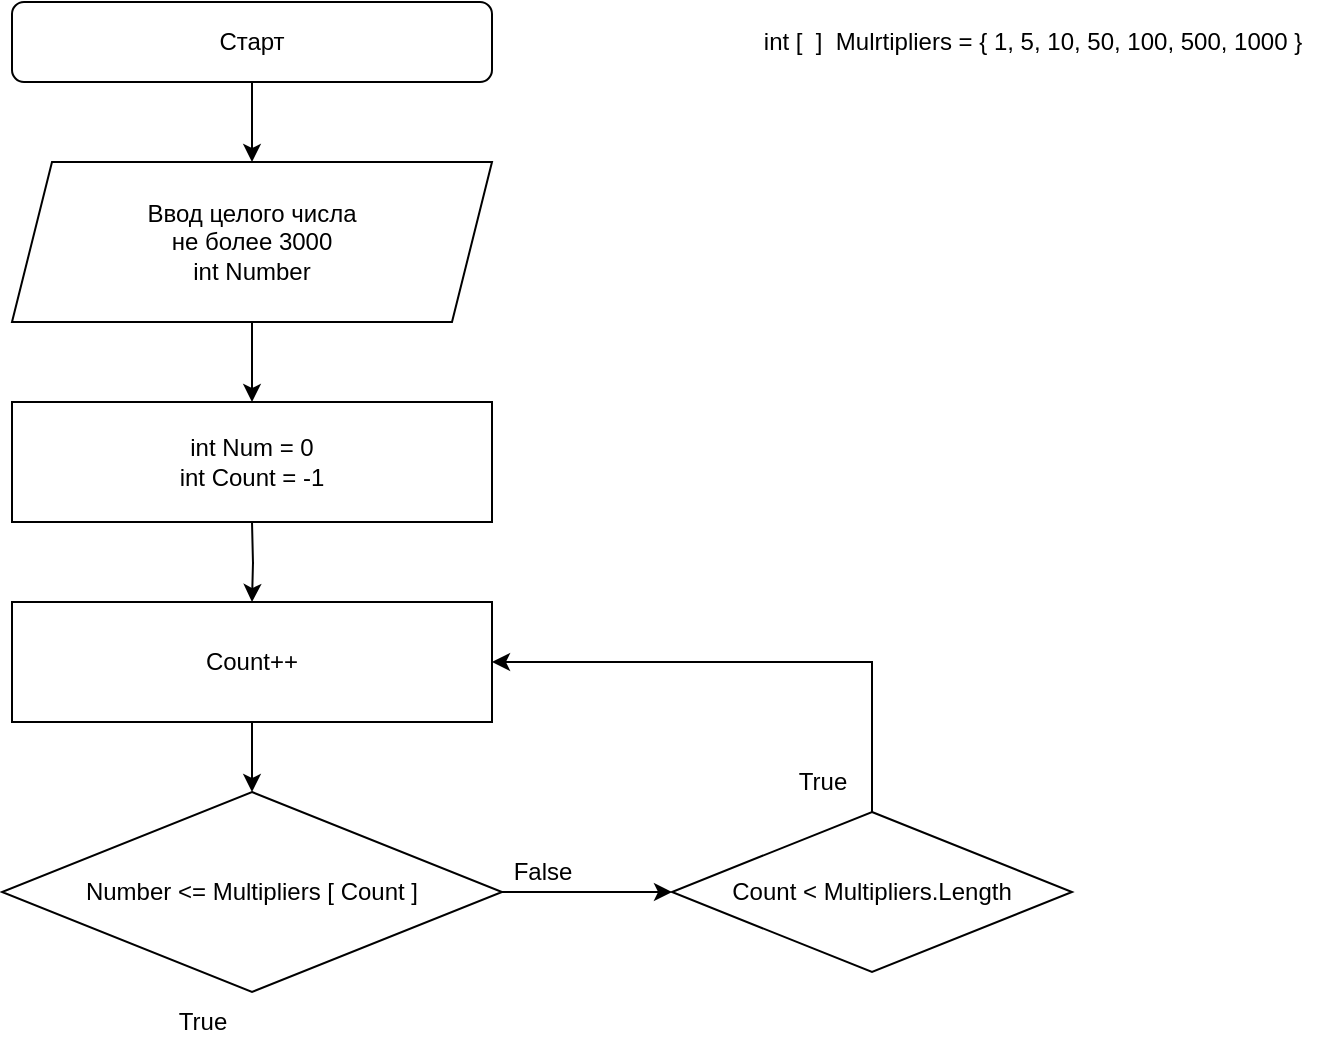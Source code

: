 <mxfile version="20.8.16" type="device"><diagram name="Страница 1" id="g7mCT_U9FajDZFnBk_3u"><mxGraphModel dx="909" dy="585" grid="1" gridSize="10" guides="1" tooltips="1" connect="1" arrows="1" fold="1" page="1" pageScale="1" pageWidth="1654" pageHeight="2336" background="none" math="0" shadow="0"><root><mxCell id="0"/><mxCell id="1" parent="0"/><mxCell id="E6KEra5IAv6EapaxdvuE-5" value="" style="edgeStyle=orthogonalEdgeStyle;rounded=0;orthogonalLoop=1;jettySize=auto;html=1;" parent="1" source="E6KEra5IAv6EapaxdvuE-1" target="E6KEra5IAv6EapaxdvuE-3" edge="1"><mxGeometry relative="1" as="geometry"/></mxCell><mxCell id="E6KEra5IAv6EapaxdvuE-1" value="Старт&lt;br&gt;" style="rounded=1;whiteSpace=wrap;html=1;" parent="1" vertex="1"><mxGeometry x="600" y="40" width="240" height="40" as="geometry"/></mxCell><mxCell id="xjL-85ROO22N0i1DfXiO-16" value="" style="edgeStyle=orthogonalEdgeStyle;rounded=0;orthogonalLoop=1;jettySize=auto;html=1;" edge="1" parent="1" source="E6KEra5IAv6EapaxdvuE-3" target="xjL-85ROO22N0i1DfXiO-15"><mxGeometry relative="1" as="geometry"/></mxCell><mxCell id="E6KEra5IAv6EapaxdvuE-3" value="Ввод целого числа &lt;br&gt;не более 3000&lt;br&gt;int Number" style="shape=parallelogram;perimeter=parallelogramPerimeter;whiteSpace=wrap;html=1;fixedSize=1;" parent="1" vertex="1"><mxGeometry x="600" y="120" width="240" height="80" as="geometry"/></mxCell><mxCell id="xjL-85ROO22N0i1DfXiO-6" value="" style="edgeStyle=orthogonalEdgeStyle;rounded=0;orthogonalLoop=1;jettySize=auto;html=1;" edge="1" parent="1"><mxGeometry relative="1" as="geometry"><mxPoint x="720" y="300" as="sourcePoint"/><mxPoint x="720" y="340" as="targetPoint"/></mxGeometry></mxCell><mxCell id="xjL-85ROO22N0i1DfXiO-3" value="True" style="text;html=1;align=center;verticalAlign=middle;resizable=0;points=[];autosize=1;strokeColor=none;fillColor=none;" vertex="1" parent="1"><mxGeometry x="670" y="535" width="50" height="30" as="geometry"/></mxCell><mxCell id="xjL-85ROO22N0i1DfXiO-15" value="int Num = 0&lt;br&gt;int Count = -1" style="rounded=0;whiteSpace=wrap;html=1;" vertex="1" parent="1"><mxGeometry x="600" y="240" width="240" height="60" as="geometry"/></mxCell><mxCell id="xjL-85ROO22N0i1DfXiO-20" value="int [&amp;nbsp; ]&amp;nbsp; Mulrtipliers = { 1, 5, 10, 50, 100, 500, 1000 }" style="text;html=1;align=center;verticalAlign=middle;resizable=0;points=[];autosize=1;strokeColor=none;fillColor=none;" vertex="1" parent="1"><mxGeometry x="965" y="45" width="290" height="30" as="geometry"/></mxCell><mxCell id="xjL-85ROO22N0i1DfXiO-25" value="" style="edgeStyle=orthogonalEdgeStyle;rounded=0;orthogonalLoop=1;jettySize=auto;html=1;" edge="1" parent="1" source="xjL-85ROO22N0i1DfXiO-22" target="xjL-85ROO22N0i1DfXiO-24"><mxGeometry relative="1" as="geometry"/></mxCell><mxCell id="xjL-85ROO22N0i1DfXiO-22" value="Number &amp;lt;= Multipliers [ Count ]" style="rhombus;whiteSpace=wrap;html=1;" vertex="1" parent="1"><mxGeometry x="595" y="435" width="250" height="100" as="geometry"/></mxCell><mxCell id="xjL-85ROO22N0i1DfXiO-23" value="False" style="text;html=1;align=center;verticalAlign=middle;resizable=0;points=[];autosize=1;strokeColor=none;fillColor=none;" vertex="1" parent="1"><mxGeometry x="840" y="460" width="50" height="30" as="geometry"/></mxCell><mxCell id="xjL-85ROO22N0i1DfXiO-30" style="edgeStyle=orthogonalEdgeStyle;rounded=0;orthogonalLoop=1;jettySize=auto;html=1;entryX=1;entryY=0.5;entryDx=0;entryDy=0;" edge="1" parent="1" source="xjL-85ROO22N0i1DfXiO-24" target="xjL-85ROO22N0i1DfXiO-26"><mxGeometry relative="1" as="geometry"><Array as="points"><mxPoint x="1030" y="370"/></Array></mxGeometry></mxCell><mxCell id="xjL-85ROO22N0i1DfXiO-24" value="Count &amp;lt; Multipliers.Length" style="rhombus;whiteSpace=wrap;html=1;" vertex="1" parent="1"><mxGeometry x="930" y="445" width="200" height="80" as="geometry"/></mxCell><mxCell id="xjL-85ROO22N0i1DfXiO-29" value="" style="edgeStyle=orthogonalEdgeStyle;rounded=0;orthogonalLoop=1;jettySize=auto;html=1;" edge="1" parent="1" source="xjL-85ROO22N0i1DfXiO-26" target="xjL-85ROO22N0i1DfXiO-22"><mxGeometry relative="1" as="geometry"/></mxCell><mxCell id="xjL-85ROO22N0i1DfXiO-26" value="Count++" style="whiteSpace=wrap;html=1;" vertex="1" parent="1"><mxGeometry x="600" y="340" width="240" height="60" as="geometry"/></mxCell><mxCell id="xjL-85ROO22N0i1DfXiO-31" value="True" style="text;html=1;align=center;verticalAlign=middle;resizable=0;points=[];autosize=1;strokeColor=none;fillColor=none;" vertex="1" parent="1"><mxGeometry x="980" y="415" width="50" height="30" as="geometry"/></mxCell></root></mxGraphModel></diagram></mxfile>